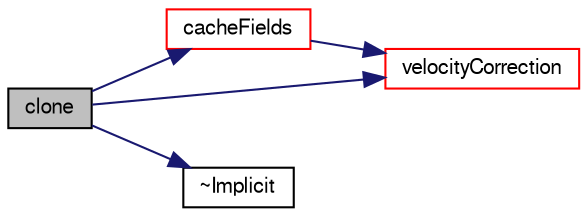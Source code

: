 digraph "clone"
{
  bgcolor="transparent";
  edge [fontname="FreeSans",fontsize="10",labelfontname="FreeSans",labelfontsize="10"];
  node [fontname="FreeSans",fontsize="10",shape=record];
  rankdir="LR";
  Node9 [label="clone",height=0.2,width=0.4,color="black", fillcolor="grey75", style="filled", fontcolor="black"];
  Node9 -> Node10 [color="midnightblue",fontsize="10",style="solid",fontname="FreeSans"];
  Node10 [label="cacheFields",height=0.2,width=0.4,color="red",URL="$a24254.html#a6005414ac27ae3e0b5a783ba216c1906",tooltip="Calculate the inter particles stresses. "];
  Node10 -> Node378 [color="midnightblue",fontsize="10",style="solid",fontname="FreeSans"];
  Node378 [label="velocityCorrection",height=0.2,width=0.4,color="red",URL="$a24254.html#a6984dfff01e81d1339e3e3a7ebb0633c",tooltip="Calculate the velocity correction. "];
  Node9 -> Node378 [color="midnightblue",fontsize="10",style="solid",fontname="FreeSans"];
  Node9 -> Node404 [color="midnightblue",fontsize="10",style="solid",fontname="FreeSans"];
  Node404 [label="~Implicit",height=0.2,width=0.4,color="black",URL="$a24254.html#a2df51d281f309e48623b2e40055dec4d",tooltip="Destructor. "];
}
